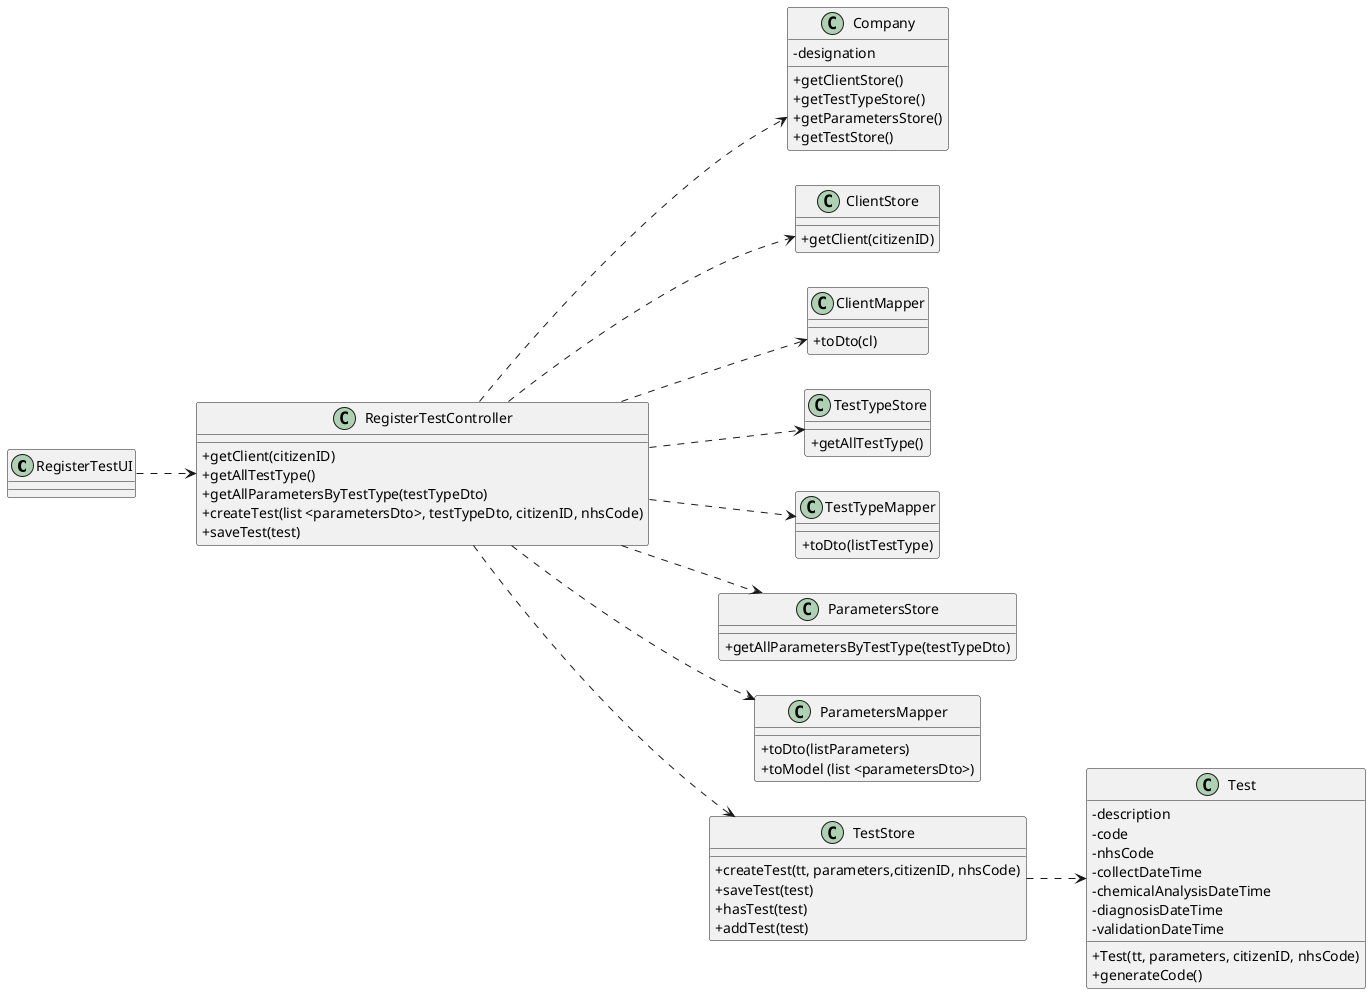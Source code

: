 @startuml
'https://plantuml.com/class-diagram

skinparam classAttributeIconSize 0
left to right direction

class "RegisterTestUI" as RTUI

class "RegisterTestController" as RTC {
+getClient(citizenID)
+getAllTestType()
+getAllParametersByTestType(testTypeDto)
+createTest(list <parametersDto>, testTypeDto, citizenID, nhsCode)
+saveTest(test)
}

class "Company" as C {
-designation
+getClientStore()
+getTestTypeStore()
+getParametersStore()
+getTestStore()
}

class "ClientStore" as CS {
+getClient(citizenID)
}

class "ClientMapper" as CM {
+toDto(cl)
}

class "TestTypeStore" as TTS {
+getAllTestType()
}

class "TestTypeMapper" as TTM {
+toDto(listTestType)
}

class "ParametersStore" as PS {
+getAllParametersByTestType(testTypeDto)
}

class "ParametersMapper" as PM {
+toDto(listParameters)
+toModel (list <parametersDto>)
}

class "TestStore" as TS {
+createTest(tt, parameters,citizenID, nhsCode)
+saveTest(test)
+hasTest(test)
+addTest(test)
}

class "Test" as T {
-description
-code
-nhsCode
-collectDateTime
-chemicalAnalysisDateTime
-diagnosisDateTime
-validationDateTime
+Test(tt, parameters, citizenID, nhsCode)
+generateCode()
}

RTUI ..> RTC
RTC ..> CS
RTC ..> CM
RTC ..> C
RTC ..> TTS
RTC ..> TTM
RTC ..> PS
RTC ..> PM
RTC ..> TS
TS ..> T


@enduml